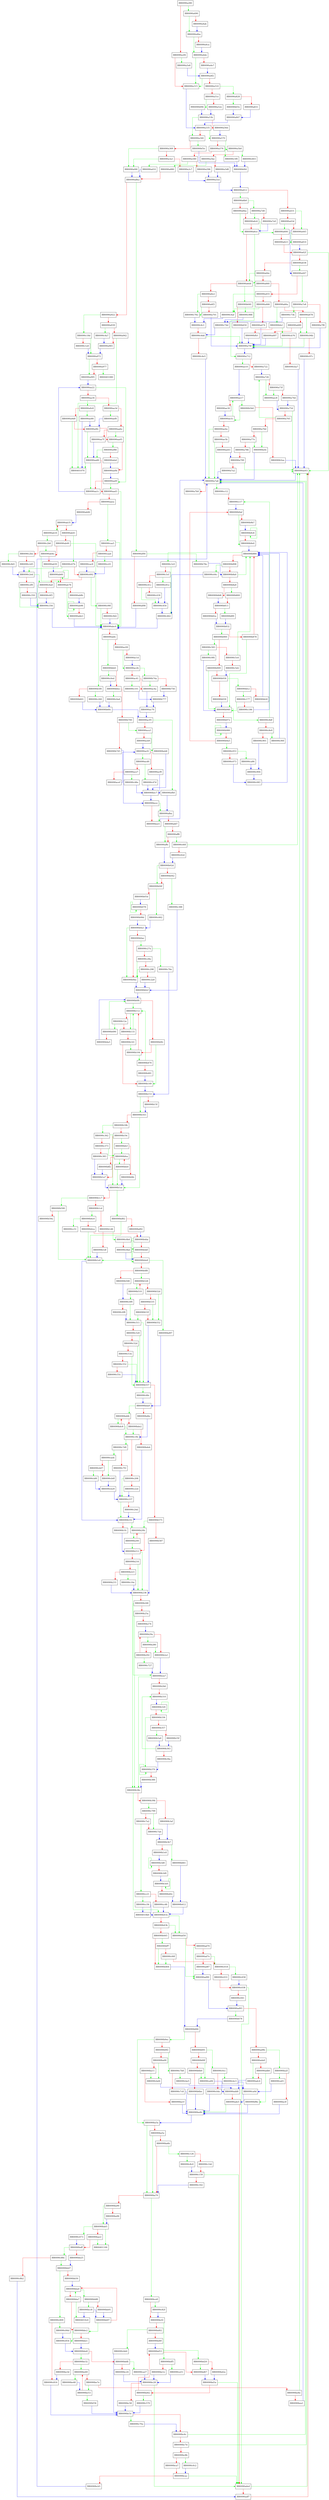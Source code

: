 digraph __printf_fp_l {
  node [shape="box"];
  graph [splines=ortho];
  BB0090a280 -> BB0090a490 [color="green"];
  BB0090a280 -> BB0090a2f4 [color="red"];
  BB0090a2f4 -> BB0090a5e8 [color="green"];
  BB0090a2f4 -> BB0090a315 [color="red"];
  BB0090a315 -> BB0090a335 [color="blue"];
  BB0090a335 -> BB0090a570 [color="green"];
  BB0090a335 -> BB0090a340 [color="red"];
  BB0090a340 -> BB0090bf3e [color="green"];
  BB0090a340 -> BB0090a369 [color="red"];
  BB0090a369 -> BB0090af48 [color="green"];
  BB0090a369 -> BB0090a3a1 [color="red"];
  BB0090a3a1 -> BB0090af48 [color="green"];
  BB0090a3a1 -> BB0090a3c7 [color="red"];
  BB0090a3c7 -> BB0090a3cd [color="blue"];
  BB0090a3cd -> BB0090a412 [color="blue"];
  BB0090a412 -> BB0090a6b0 [color="green"];
  BB0090a412 -> BB0090a431 [color="red"];
  BB0090a431 -> BB0090a445 [color="green"];
  BB0090a431 -> BB0090a43d [color="red"];
  BB0090a43d -> BB0090a600 [color="green"];
  BB0090a43d -> BB0090a445 [color="red"];
  BB0090a445 -> BB0090a447 [color="blue"];
  BB0090a447 -> BB0090a7e8 [color="green"];
  BB0090a447 -> BB0090a455 [color="red"];
  BB0090a455 -> BB0090c4af [color="green"];
  BB0090a455 -> BB0090a466 [color="red"];
  BB0090a466 -> BB0090c4af [color="green"];
  BB0090a466 -> BB0090a474 [color="red"];
  BB0090a474 -> BB0090a70f [color="blue"];
  BB0090a490 -> BB0090a4ba [color="green"];
  BB0090a490 -> BB0090a4ab [color="red"];
  BB0090a4ab -> BB0090a4ba [color="blue"];
  BB0090a4ba -> BB0090a4de [color="green"];
  BB0090a4ba -> BB0090a4ca [color="red"];
  BB0090a4ca -> BB0090a4de [color="blue"];
  BB0090a4de -> BB0090a315 [color="green"];
  BB0090a4de -> BB0090a4e7 [color="red"];
  BB0090a4e7 -> BB0090a4f2 [color="blue"];
  BB0090a4f2 -> BB0090a315 [color="green"];
  BB0090a4f2 -> BB0090a510 [color="red"];
  BB0090a510 -> BB0090a828 [color="green"];
  BB0090a510 -> BB0090a51e [color="red"];
  BB0090a51e -> BB0090bf06 [color="green"];
  BB0090a51e -> BB0090a52e [color="red"];
  BB0090a52e -> BB0090a53b [color="blue"];
  BB0090a53b -> BB0090a340 [color="green"];
  BB0090a53b -> BB0090a56d [color="red"];
  BB0090a56d -> BB0090a570 [color="blue"];
  BB0090a570 -> BB0090a5b0 [color="green"];
  BB0090a570 -> BB0090a576 [color="red"];
  BB0090a576 -> BB0090c5f0 [color="green"];
  BB0090a576 -> BB0090a580 [color="red"];
  BB0090a580 -> BB0090ad10 [color="green"];
  BB0090a580 -> BB0090a596 [color="red"];
  BB0090a596 -> BB0090a3cd [color="blue"];
  BB0090a5b0 -> BB0090c603 [color="green"];
  BB0090a5b0 -> BB0090a5be [color="red"];
  BB0090a5be -> BB0090a880 [color="green"];
  BB0090a5be -> BB0090a5d8 [color="red"];
  BB0090a5d8 -> BB0090a3cd [color="blue"];
  BB0090a5e8 -> BB0090a4f2 [color="blue"];
  BB0090a600 -> BB0090a810 [color="green"];
  BB0090a600 -> BB0090a623 [color="red"];
  BB0090a623 -> BB0090a62f [color="red"];
  BB0090a62f -> BB0090ae03 [color="green"];
  BB0090a62f -> BB0090a638 [color="red"];
  BB0090a638 -> BB0090a447 [color="green"];
  BB0090a638 -> BB0090a64e [color="red"];
  BB0090a64e -> BB0090a6d4 [color="green"];
  BB0090a64e -> BB0090a660 [color="red"];
  BB0090a660 -> BB0090a712 [color="green"];
  BB0090a660 -> BB0090a66a [color="red"];
  BB0090a66a -> BB0090bfa1 [color="green"];
  BB0090a66a -> BB0090a678 [color="red"];
  BB0090a678 -> BB0090c94b [color="green"];
  BB0090a678 -> BB0090a689 [color="red"];
  BB0090a689 -> BB0090c94b [color="green"];
  BB0090a689 -> BB0090a697 [color="red"];
  BB0090a697 -> BB0090a70f [color="blue"];
  BB0090a6b0 -> BB0090a7d0 [color="green"];
  BB0090a6b0 -> BB0090a6ba [color="red"];
  BB0090a6ba -> BB0090a6ce [color="green"];
  BB0090a6ba -> BB0090a6c6 [color="red"];
  BB0090a6c6 -> BB0090a600 [color="green"];
  BB0090a6c6 -> BB0090a6ce [color="red"];
  BB0090a6ce -> BB0090a660 [color="green"];
  BB0090a6ce -> BB0090a6d4 [color="red"];
  BB0090a6d4 -> BB0090b640 [color="green"];
  BB0090a6d4 -> BB0090a6e2 [color="red"];
  BB0090a6e2 -> BB0090c782 [color="green"];
  BB0090a6e2 -> BB0090a6f3 [color="red"];
  BB0090a6f3 -> BB0090c782 [color="green"];
  BB0090a6f3 -> BB0090a701 [color="red"];
  BB0090a701 -> BB0090a70f [color="blue"];
  BB0090a70f -> BB0090a712 [color="blue"];
  BB0090a712 -> BB0090ae10 [color="green"];
  BB0090a712 -> BB0090a722 [color="red"];
  BB0090a722 -> BB0090a726 [color="blue"];
  BB0090a726 -> BB0090aec8 [color="green"];
  BB0090a726 -> BB0090a73f [color="red"];
  BB0090a73f -> BB0090aec8 [color="green"];
  BB0090a73f -> BB0090a74d [color="red"];
  BB0090a74d -> BB0090a75d [color="blue"];
  BB0090a75d -> BB0090ae03 [color="green"];
  BB0090a75d -> BB0090a765 [color="red"];
  BB0090a765 -> BB0090a726 [color="green"];
  BB0090a765 -> BB0090a76d [color="red"];
  BB0090a76d -> BB0090befe [color="green"];
  BB0090a76d -> BB0090a77e [color="red"];
  BB0090a77e -> BB0090befe [color="green"];
  BB0090a77e -> BB0090a786 [color="red"];
  BB0090a786 -> BB0090a799 [color="red"];
  BB0090a799 -> BB0090ae03 [color="green"];
  BB0090a799 -> BB0090a7a2 [color="red"];
  BB0090a7a2 -> BB0090a7a6 [color="blue"];
  BB0090a7a6 -> BB0090cc12 [color="green"];
  BB0090a7a6 -> BB0090a7b9 [color="red"];
  BB0090a7d0 -> BB0090a6c6 [color="green"];
  BB0090a7d0 -> BB0090a7e0 [color="red"];
  BB0090a7e0 -> BB0090a6ce [color="blue"];
  BB0090a7e8 -> BB0090c73b [color="green"];
  BB0090a7e8 -> BB0090a7f8 [color="red"];
  BB0090a7f8 -> BB0090a70f [color="blue"];
  BB0090a810 -> BB0090a62f [color="blue"];
  BB0090a828 -> BB0090bf1b [color="green"];
  BB0090a828 -> BB0090a831 [color="red"];
  BB0090a831 -> BB0090a847 [color="blue"];
  BB0090a847 -> BB0090a335 [color="blue"];
  BB0090a880 -> BB0090a8b2 [color="red"];
  BB0090a8b2 -> BB0090af00 [color="green"];
  BB0090a8b2 -> BB0090a922 [color="red"];
  BB0090a922 -> BB0090c18d [color="green"];
  BB0090a922 -> BB0090a939 [color="red"];
  BB0090a939 -> BB0090c4a7 [color="green"];
  BB0090a939 -> BB0090a942 [color="red"];
  BB0090a942 -> BB00401070 [color="green"];
  BB0090a942 -> BB0090a965 [color="red"];
  BB0090a965 -> BB0090a972 [color="blue"];
  BB0090a972 -> BB0090a995 [color="green"];
  BB0090a972 -> BB0090a977 [color="red"];
  BB0090a977 -> BB00401080 [color="green"];
  BB0090a977 -> BB0090a995 [color="red"];
  BB0090a995 -> BB0090aa22 [color="blue"];
  BB0090a9c8 -> BB0090ae80 [color="green"];
  BB0090a9c8 -> BB0090a9d9 [color="red"];
  BB0090a9d9 -> BB00401070 [color="green"];
  BB0090a9d9 -> BB0090a9fc [color="red"];
  BB0090a9fc -> BB0090aa80 [color="green"];
  BB0090a9fc -> BB0090aa05 [color="red"];
  BB0090aa05 -> BB0090af88 [color="green"];
  BB0090aa05 -> BB0090aa0b [color="red"];
  BB0090aa0b -> BB0090aa0f [color="blue"];
  BB0090aa0f -> BB0090aad3 [color="green"];
  BB0090aa0f -> BB0090aa1c [color="red"];
  BB0090aa1c -> BB0090aa22 [color="blue"];
  BB0090aa22 -> BB0090aa0f [color="green"];
  BB0090aa22 -> BB0090aa34 [color="red"];
  BB0090aa34 -> BB0090a9c8 [color="green"];
  BB0090aa34 -> BB0090aa3d [color="red"];
  BB0090aa3d -> BB0090aef0 [color="green"];
  BB0090aa3d -> BB0090aa6e [color="red"];
  BB0090aa6e -> BB0090aa05 [color="green"];
  BB0090aa6e -> BB0090aa7f [color="red"];
  BB0090aa7f -> BB0090aa80 [color="blue"];
  BB0090aa80 -> BB00401070 [color="green"];
  BB0090aa80 -> BB0090aa1c [color="green"];
  BB0090aa80 -> BB0090aad3 [color="red"];
  BB0090aad3 -> BB0090abc0 [color="green"];
  BB0090aad3 -> BB0090aaea [color="red"];
  BB0090aaea -> BB0090caa5 [color="green"];
  BB0090aaea -> BB0090ab06 [color="red"];
  BB0090ab06 -> BB0090ab35 [color="blue"];
  BB0090ab18 -> BB0090c2b6 [color="green"];
  BB0090ab18 -> BB0090ab35 [color="red"];
  BB0090ab35 -> BB0090ab18 [color="green"];
  BB0090ab35 -> BB0090ab41 [color="red"];
  BB0090ab41 -> BB0090c67b [color="green"];
  BB0090ab41 -> BB0090ab49 [color="red"];
  BB0090ab49 -> BB0090abc0 [color="green"];
  BB0090ab49 -> BB0090ab4e [color="red"];
  BB0090ab4e -> BB0090ab78 [color="green"];
  BB0090ab4e -> BB0090ab59 [color="red"];
  BB0090ab59 -> BB0090ab60 [color="blue"];
  BB0090ab60 -> BB0090ab60 [color="green"];
  BB0090ab60 -> BB0090ab78 [color="red"];
  BB0090ab78 -> BB0090abb3 [color="green"];
  BB0090ab78 -> BB0090ab8b [color="red"];
  BB0090ab8b -> BB0090ab98 [color="blue"];
  BB0090ab98 -> BB0090ab98 [color="green"];
  BB0090ab98 -> BB0090abb3 [color="red"];
  BB0090abb3 -> BB0090abc0 [color="blue"];
  BB0090abc0 -> BB0090b5f0 [color="green"];
  BB0090abc0 -> BB0090abfc [color="red"];
  BB0090abfc -> BB0090b6d1 [color="green"];
  BB0090abfc -> BB0090ac09 [color="red"];
  BB0090ac09 -> BB0090ac2b [color="green"];
  BB0090ac09 -> BB0090ac1d [color="red"];
  BB0090ac1d -> BB0090ac2b [color="blue"];
  BB0090ac2b -> BB0090b74a [color="green"];
  BB0090ac2b -> BB0090ac41 [color="red"];
  BB0090ac41 -> BB0090c101 [color="green"];
  BB0090ac41 -> BB0090ac4a [color="red"];
  BB0090ac4a -> BB0090ac79 [color="blue"];
  BB0090ac79 -> BB0090ac95 [color="blue"];
  BB0090ac95 -> BB0090afb0 [color="green"];
  BB0090ac95 -> BB0090aca3 [color="red"];
  BB0090aca3 -> BB0090beb8 [color="green"];
  BB0090aca3 -> BB0090acb9 [color="red"];
  BB0090acb9 -> BB0090acf2 [color="blue"];
  BB0090acd0 -> BB0090c47d [color="green"];
  BB0090acd0 -> BB0090ace7 [color="red"];
  BB0090ace7 -> BB0090c48e [color="green"];
  BB0090ace7 -> BB0090acef [color="red"];
  BB0090acef -> BB0090acf2 [color="blue"];
  BB0090acf2 -> BB0090acd0 [color="green"];
  BB0090acf2 -> BB0090acf9 [color="red"];
  BB0090acf9 -> BB0090bec7 [color="blue"];
  BB0090ad10 -> BB0090a8b2 [color="blue"];
  BB0090ad50 -> BB0090ad90 [color="green"];
  BB0090ad50 -> BB0090ad70 [color="red"];
  BB0090ad70 -> BB0090ad90 [color="green"];
  BB0090ad70 -> BB0090ad7e [color="red"];
  BB0090ad7e -> BB0090c018 [color="green"];
  BB0090ad7e -> BB0090ad87 [color="red"];
  BB0090ad87 -> BB0090ad90 [color="blue"];
  BB0090ad90 -> BB0090ad93 [color="blue"];
  BB0090ad93 -> BB0090b678 [color="green"];
  BB0090ad93 -> BB0090ad9b [color="red"];
  BB0090ad9b -> BB0090ba2f [color="green"];
  BB0090ad9b -> BB0090ada9 [color="red"];
  BB0090ada9 -> BB0090adc4 [color="green"];
  BB0090ada9 -> BB0090adb6 [color="red"];
  BB0090adb6 -> BB0090bf8e [color="green"];
  BB0090adb6 -> BB0090adc4 [color="red"];
  BB0090adc4 -> BB0090add0 [color="blue"];
  BB0090add0 -> BB0090ade5 [color="red"];
  BB0090ade5 -> BB0090ba4b [color="green"];
  BB0090ade5 -> BB0090aded [color="red"];
  BB0090aded -> BB0090ae03 [color="green"];
  BB0090aded -> BB0090adf7 [color="red"];
  BB0090adf7 -> BB0090ae03 [color="red"];
  BB0090ae03 -> BB0090a7a6 [color="blue"];
  BB0090ae10 -> BB0090ae17 [color="blue"];
  BB0090ae17 -> BB0090b5b0 [color="green"];
  BB0090ae17 -> BB0090ae30 [color="red"];
  BB0090ae30 -> BB0090ae3c [color="blue"];
  BB0090ae3c -> BB0090ae17 [color="green"];
  BB0090ae3c -> BB0090ae4a [color="red"];
  BB0090ae4a -> BB0090a7a6 [color="green"];
  BB0090ae4a -> BB0090ae5b [color="red"];
  BB0090ae5b -> BB0090a7a6 [color="green"];
  BB0090ae5b -> BB0090ae63 [color="red"];
  BB0090ae63 -> BB0090a799 [color="blue"];
  BB0090ae80 -> BB00401070 [color="blue"];
  BB0090ae80 -> BB0090a9fc [color="blue"];
  BB0090aec8 -> BB0090a75d [color="blue"];
  BB0090aef0 -> BB0090a9fc [color="blue"];
  BB0090af00 -> BB0090b78e [color="green"];
  BB0090af00 -> BB0090af08 [color="red"];
  BB0090af08 -> BB0090abc0 [color="blue"];
  BB0090af48 -> BB0090a8b2 [color="blue"];
  BB0090af88 -> BB0090aa80 [color="green"];
  BB0090af88 -> BB0090afa4 [color="red"];
  BB0090afa4 -> BB0090aa0b [color="blue"];
  BB0090afb0 -> BB0090afba [color="blue"];
  BB0090afba -> BB0090bee5 [color="green"];
  BB0090afba -> BB0090afd7 [color="red"];
  BB0090afd7 -> BB0090affe [color="green"];
  BB0090afd7 -> BB0090aff6 [color="red"];
  BB0090aff6 -> BB0090c60f [color="green"];
  BB0090aff6 -> BB0090affe [color="red"];
  BB0090affe -> BB0090b02d [color="blue"];
  BB0090b02d -> BB0090b04f [color="green"];
  BB0090b02d -> BB0090b042 [color="red"];
  BB0090b042 -> BB0090c388 [color="green"];
  BB0090b042 -> BB0090b04f [color="red"];
  BB0090b04f -> BB0090c662 [color="green"];
  BB0090b04f -> BB0090b05d [color="red"];
  BB0090b05d -> BB0090b078 [color="blue"];
  BB0090b078 -> BB0090b078 [color="green"];
  BB0090b078 -> BB0090b08d [color="red"];
  BB0090b08d -> BB0090b0a1 [color="blue"];
  BB0090b0a1 -> BB0090b0be [color="green"];
  BB0090b0a1 -> BB0090b0ae [color="red"];
  BB0090b0ae -> BB0090c27a [color="green"];
  BB0090b0ae -> BB0090b0be [color="red"];
  BB0090b0be -> BB0090b0cf [color="blue"];
  BB0090b0cf -> BB0090b0f4 [color="blue"];
  BB0090b0f4 -> BB0090b112 [color="green"];
  BB0090b0f4 -> BB0090b0fc [color="red"];
  BB0090b0fc -> BB0090b149 [color="green"];
  BB0090b0fc -> BB0090b104 [color="red"];
  BB0090b104 -> BB0090b470 [color="green"];
  BB0090b104 -> BB0090b112 [color="red"];
  BB0090b112 -> BB0090b133 [color="green"];
  BB0090b112 -> BB0090b12a [color="red"];
  BB0090b12a -> BB0090b490 [color="green"];
  BB0090b12a -> BB0090b133 [color="red"];
  BB0090b133 -> BB0090b112 [color="green"];
  BB0090b133 -> BB0090b141 [color="red"];
  BB0090b141 -> BB0090b104 [color="green"];
  BB0090b141 -> BB0090b149 [color="red"];
  BB0090b149 -> BB0090b153 [color="blue"];
  BB0090b153 -> BB0090b163 [color="green"];
  BB0090b153 -> BB0090b15f [color="red"];
  BB0090b15f -> BB0090b163 [color="blue"];
  BB0090b163 -> BB0090b1ac [color="green"];
  BB0090b163 -> BB0090b18b [color="red"];
  BB0090b18b -> BB0090c362 [color="green"];
  BB0090b18b -> BB0090b19c [color="red"];
  BB0090b19c -> BB0090bfcf [color="green"];
  BB0090b19c -> BB0090b1a7 [color="red"];
  BB0090b1a7 -> BB0090b1ac [color="blue"];
  BB0090b1ac -> BB0090bd82 [color="green"];
  BB0090b1ac -> BB0090b1c7 [color="red"];
  BB0090b1c7 -> BB0090b590 [color="green"];
  BB0090b1c7 -> BB0090b1cd [color="red"];
  BB0090b1cd -> BB0090b4c0 [color="green"];
  BB0090b1cd -> BB0090b1d6 [color="red"];
  BB0090b1d6 -> BB0090c0b4 [color="green"];
  BB0090b1d6 -> BB0090b1df [color="red"];
  BB0090b1df -> BB0090b1e0 [color="blue"];
  BB0090b1e0 -> BB0090b1f2 [color="blue"];
  BB0090b1f2 -> BB0090b20b [color="green"];
  BB0090b1f2 -> BB0090b1fc [color="red"];
  BB0090b1fc -> BB0090b212 [color="blue"];
  BB0090b200 -> BB0090b212 [color="green"];
  BB0090b200 -> BB0090b20b [color="red"];
  BB0090b20b -> BB0090b200 [color="green"];
  BB0090b20b -> BB0090b212 [color="red"];
  BB0090b212 -> BB0090b238 [color="green"];
  BB0090b212 -> BB0090b216 [color="red"];
  BB0090b216 -> BB0090b238 [color="green"];
  BB0090b216 -> BB0090b223 [color="red"];
  BB0090b223 -> BB0090c16e [color="green"];
  BB0090b223 -> BB0090b233 [color="red"];
  BB0090b233 -> BB0090b238 [color="blue"];
  BB0090b238 -> BB0090b38c [color="green"];
  BB0090b238 -> BB0090b248 [color="red"];
  BB0090b248 -> BB0090b2a7 [color="green"];
  BB0090b248 -> BB0090b25a [color="red"];
  BB0090b25a -> BB0090b38c [color="green"];
  BB0090b25a -> BB0090b274 [color="red"];
  BB0090b274 -> BB0090b29a [color="blue"];
  BB0090b280 -> BB0090b2a1 [color="green"];
  BB0090b280 -> BB0090b292 [color="red"];
  BB0090b292 -> BB0090c727 [color="green"];
  BB0090b292 -> BB0090b29a [color="red"];
  BB0090b29a -> BB0090b280 [color="green"];
  BB0090b29a -> BB0090b2a1 [color="red"];
  BB0090b2a1 -> BB0090b2a7 [color="blue"];
  BB0090b2a7 -> BB0090b38c [color="green"];
  BB0090b2a7 -> BB0090b2b6 [color="red"];
  BB0090b2b6 -> BB0090b310 [color="red"];
  BB0090b310 -> BB0090b320 [color="blue"];
  BB0090b320 -> BB0090b320 [color="green"];
  BB0090b320 -> BB0090b336 [color="red"];
  BB0090b336 -> BB0090b370 [color="green"];
  BB0090b336 -> BB0090b357 [color="red"];
  BB0090b357 -> BB0090b5a0 [color="green"];
  BB0090b357 -> BB0090b35f [color="red"];
  BB0090b35f -> BB0090b363 [color="blue"];
  BB0090b363 -> BB0090b310 [color="green"];
  BB0090b363 -> BB0090b36a [color="red"];
  BB0090b36a -> BB0090b370 [color="blue"];
  BB0090b370 -> BB0090b370 [color="green"];
  BB0090b370 -> BB0090b388 [color="red"];
  BB0090b388 -> BB0090b38c [color="blue"];
  BB0090b38c -> BB0090b41b [color="green"];
  BB0090b38c -> BB0090b39b [color="red"];
  BB0090b39b -> BB0090c799 [color="green"];
  BB0090b39b -> BB0090b3af [color="red"];
  BB0090b3af -> BB0090b3b7 [color="blue"];
  BB0090b3b7 -> BB0090b661 [color="green"];
  BB0090b3b7 -> BB0090b3c8 [color="red"];
  BB0090b3c8 -> BB0090b3d0 [color="blue"];
  BB0090b3d0 -> BB0090b3d0 [color="green"];
  BB0090b3d0 -> BB0090b3d9 [color="red"];
  BB0090b3d9 -> BB0090b3e0 [color="blue"];
  BB0090b3e0 -> BB0090b3e0 [color="green"];
  BB0090b3e0 -> BB0090b40c [color="red"];
  BB0090b40c -> BB0090b412 [color="blue"];
  BB0090b412 -> BB0090b41b [color="blue"];
  BB0090b41b -> BB0090ad50 [color="green"];
  BB0090b41b -> BB0090b43b [color="red"];
  BB0090b43b -> BB0090ad50 [color="green"];
  BB0090b43b -> BB0090b445 [color="red"];
  BB0090b445 -> BB0090bff7 [color="green"];
  BB0090b445 -> BB0090b464 [color="red"];
  BB0090b464 -> BB0090b684 [color="blue"];
  BB0090b470 -> BB0090b112 [color="green"];
  BB0090b470 -> BB0090b481 [color="red"];
  BB0090b481 -> BB0090b149 [color="blue"];
  BB0090b490 -> BB0090b0f4 [color="green"];
  BB0090b490 -> BB0090b4a5 [color="red"];
  BB0090b4a5 -> BB0090b0f4 [color="blue"];
  BB0090b4c0 -> BB0090cc51 [color="green"];
  BB0090b4c0 -> BB0090b4ca [color="red"];
  BB0090b4ca -> BB0090b1e0 [color="green"];
  BB0090b4ca -> BB0090b4da [color="red"];
  BB0090b4da -> BB0090b4e8 [color="green"];
  BB0090b4da -> BB0090b4df [color="red"];
  BB0090b4df -> BB0090b1e0 [color="green"];
  BB0090b4df -> BB0090b4e8 [color="red"];
  BB0090b4e8 -> BB0090bd97 [color="green"];
  BB0090b4e8 -> BB0090b4f8 [color="red"];
  BB0090b4f8 -> BB0090b528 [color="green"];
  BB0090b4f8 -> BB0090b508 [color="red"];
  BB0090b508 -> BB0090c4f0 [color="blue"];
  BB0090b510 -> BB0090c4f0 [color="green"];
  BB0090b510 -> BB0090b528 [color="red"];
  BB0090b528 -> BB0090b510 [color="green"];
  BB0090b528 -> BB0090b52d [color="red"];
  BB0090b52d -> BB0090b552 [color="green"];
  BB0090b52d -> BB0090b535 [color="red"];
  BB0090b535 -> BB0090b552 [color="green"];
  BB0090b535 -> BB0090b53f [color="red"];
  BB0090b53f -> BB0090c511 [color="green"];
  BB0090b53f -> BB0090b552 [color="red"];
  BB0090b552 -> BB0090b557 [color="blue"];
  BB0090b557 -> BB0090c6fe [color="green"];
  BB0090b557 -> BB0090b575 [color="red"];
  BB0090b575 -> BB0090b20b [color="green"];
  BB0090b575 -> BB0090b587 [color="red"];
  BB0090b587 -> BB0090b238 [color="blue"];
  BB0090b590 -> BB0090b1e0 [color="green"];
  BB0090b590 -> BB0090b59a [color="red"];
  BB0090b5a0 -> BB0090b363 [color="blue"];
  BB0090b5b0 -> BB0090ae3c [color="green"];
  BB0090b5b0 -> BB0090b5ea [color="red"];
  BB0090b5ea -> BB0090ae03 [color="blue"];
  BB0090b5f0 -> BB0090c260 [color="green"];
  BB0090b5f0 -> BB0090b601 [color="red"];
  BB0090b601 -> BB0090b60c [color="blue"];
  BB0090b60c -> BB0090ac95 [color="blue"];
  BB0090b640 -> BB0090c988 [color="green"];
  BB0090b640 -> BB0090b650 [color="red"];
  BB0090b650 -> BB0090a70f [color="blue"];
  BB0090b661 -> BB0090b412 [color="blue"];
  BB0090b678 -> BB0090b684 [color="blue"];
  BB0090b684 -> BB0090b9ec [color="green"];
  BB0090b684 -> BB0090b691 [color="red"];
  BB0090b691 -> BB0090c0cc [color="green"];
  BB0090b691 -> BB0090b69f [color="red"];
  BB0090b69f -> BB0090ca94 [color="green"];
  BB0090b69f -> BB0090b6b0 [color="red"];
  BB0090b6b0 -> BB0090ca94 [color="green"];
  BB0090b6b0 -> BB0090b6be [color="red"];
  BB0090b6be -> BB0090ba4b [color="blue"];
  BB0090b6d1 -> BB0090c0ed [color="green"];
  BB0090b6d1 -> BB0090b6ec [color="red"];
  BB0090b6ec -> BB0090c0a4 [color="green"];
  BB0090b6ec -> BB0090b700 [color="red"];
  BB0090b700 -> BB0090aca3 [color="green"];
  BB0090b700 -> BB0090b745 [color="red"];
  BB0090b745 -> BB0090bece [color="blue"];
  BB0090b74a -> BB0090ac4a [color="green"];
  BB0090b74a -> BB0090b756 [color="red"];
  BB0090b756 -> BB0090b777 [color="blue"];
  BB0090b777 -> BB0090ac79 [color="blue"];
  BB0090b78e -> BB0090b8a0 [color="blue"];
  BB0090b800 -> BB0090b813 [color="red"];
  BB0090b813 -> BB0090b8f0 [color="green"];
  BB0090b813 -> BB0090b82a [color="red"];
  BB0090b82a -> BB0090b832 [color="blue"];
  BB0090b832 -> BB0090b900 [color="green"];
  BB0090b832 -> BB0090b878 [color="red"];
  BB0090b878 -> BB0090b940 [color="green"];
  BB0090b878 -> BB0090b884 [color="red"];
  BB0090b884 -> BB0090c3c0 [color="green"];
  BB0090b884 -> BB0090b898 [color="red"];
  BB0090b898 -> BB0090c64c [color="green"];
  BB0090b898 -> BB0090b8a0 [color="red"];
  BB0090b8a0 -> BB0090b884 [color="green"];
  BB0090b8a0 -> BB0090b8a9 [color="red"];
  BB0090b8a9 -> BB0090b800 [color="green"];
  BB0090b8a9 -> BB0090b8d6 [color="red"];
  BB0090b8d6 -> BB0090b813 [color="blue"];
  BB0090b8f0 -> BB0090b832 [color="blue"];
  BB0090b900 -> BB0090c583 [color="green"];
  BB0090b900 -> BB0090b909 [color="red"];
  BB0090b909 -> BB0090b940 [color="green"];
  BB0090b909 -> BB0090b930 [color="red"];
  BB0090b930 -> BB0090bfc2 [color="green"];
  BB0090b930 -> BB0090b939 [color="red"];
  BB0090b939 -> BB0090b940 [color="blue"];
  BB0090b940 -> BB0090c8df [color="green"];
  BB0090b940 -> BB0090b972 [color="red"];
  BB0090b972 -> BB0090b980 [color="blue"];
  BB0090b980 -> BB0090b980 [color="green"];
  BB0090b980 -> BB0090b9a5 [color="red"];
  BB0090b9a5 -> BB0090c053 [color="green"];
  BB0090b9a5 -> BB0090b9af [color="red"];
  BB0090b9af -> BB0090b9e0 [color="green"];
  BB0090b9af -> BB0090b9b7 [color="red"];
  BB0090b9b7 -> BB0090b9c8 [color="blue"];
  BB0090b9c8 -> BB0090b9c8 [color="green"];
  BB0090b9c8 -> BB0090b9e0 [color="red"];
  BB0090b9e0 -> BB0090b884 [color="blue"];
  BB0090b9ec -> BB0090ba5a [color="green"];
  BB0090b9ec -> BB0090b9f2 [color="red"];
  BB0090b9f2 -> BB0090c7b8 [color="green"];
  BB0090b9f2 -> BB0090ba00 [color="red"];
  BB0090ba00 -> BB0090cbd4 [color="green"];
  BB0090ba00 -> BB0090ba11 [color="red"];
  BB0090ba11 -> BB0090cbd4 [color="green"];
  BB0090ba11 -> BB0090ba1f [color="red"];
  BB0090ba1f -> BB0090ba4b [color="blue"];
  BB0090ba2f -> BB0090ca01 [color="green"];
  BB0090ba2f -> BB0090ba3f [color="red"];
  BB0090ba3f -> BB0090ba4b [color="blue"];
  BB0090ba4b -> BB0090ba5a [color="blue"];
  BB0090ba5a -> BB0090ba79 [color="green"];
  BB0090ba5a -> BB0090ba5e [color="red"];
  BB0090ba5e -> BB0090ba79 [color="green"];
  BB0090ba5e -> BB0090ba6b [color="red"];
  BB0090ba6b -> BB0090c126 [color="green"];
  BB0090ba6b -> BB0090ba79 [color="red"];
  BB0090ba79 -> BB0090bce8 [color="green"];
  BB0090ba79 -> BB0090ba90 [color="red"];
  BB0090ba90 -> BB0090bab5 [color="green"];
  BB0090ba90 -> BB0090ba96 [color="red"];
  BB0090ba96 -> BB0090bab5 [color="blue"];
  BB0090bab5 -> BB00401100 [color="green"];
  BB0090bab5 -> BB0090c473 [color="green"];
  BB0090bab5 -> BB0090bae2 [color="red"];
  BB0090bae2 -> BB00401100 [color="green"];
  BB0090bae2 -> BB0090baff [color="red"];
  BB0090baff -> BB0090c88c [color="green"];
  BB0090baff -> BB0090bb25 [color="red"];
  BB0090bb25 -> BB0090bb47 [color="blue"];
  BB0090bb47 -> BB0090c809 [color="green"];
  BB0090bb47 -> BB0090bb50 [color="red"];
  BB0090bb50 -> BB0090bba0 [color="blue"];
  BB0090bb88 -> BB0090bcc8 [color="green"];
  BB0090bb88 -> BB0090bb91 [color="red"];
  BB0090bb91 -> BB0090bb97 [color="blue"];
  BB0090bb97 -> BB0090bbc2 [color="green"];
  BB0090bb97 -> BB0090bba0 [color="red"];
  BB0090bba0 -> BB0090bb88 [color="green"];
  BB0090bba0 -> BB0090bba7 [color="red"];
  BB0090bba7 -> BB004010c0 [color="green"];
  BB0090bba7 -> BB0090bba0 [color="green"];
  BB0090bba7 -> BB0090bbc2 [color="red"];
  BB0090bbc2 -> BB0090c854 [color="green"];
  BB0090bbc2 -> BB0090bbe1 [color="red"];
  BB0090bbe1 -> BB0090bbe8 [color="blue"];
  BB0090bbe8 -> BB0090be32 [color="green"];
  BB0090bbe8 -> BB0090bbfb [color="red"];
  BB0090bbfb -> BB0090ca27 [color="green"];
  BB0090bbfb -> BB0090bc24 [color="red"];
  BB0090bc24 -> BB0090bc28 [color="blue"];
  BB0090bc28 -> BB0090aded [color="green"];
  BB0090bc28 -> BB0090bc58 [color="red"];
  BB0090bc58 -> BB0090bc5c [color="blue"];
  BB0090bc5c -> BB0090c70a [color="green"];
  BB0090bc5c -> BB0090bc6c [color="red"];
  BB0090bc6c -> BB0090a7a6 [color="green"];
  BB0090bc6c -> BB0090bc7d [color="red"];
  BB0090bc7d -> BB0090a7a6 [color="green"];
  BB0090bc7d -> BB0090bc8b [color="red"];
  BB0090bc8b -> BB0090c0c2 [color="green"];
  BB0090bc8b -> BB0090bca7 [color="red"];
  BB0090bca7 -> BB0090bcac [color="red"];
  BB0090bcac -> BB0090aded [color="green"];
  BB0090bcac -> BB0090bcb5 [color="red"];
  BB0090bcb5 -> BB0090a7a6 [color="blue"];
  BB0090bcc8 -> BB004010c0 [color="blue"];
  BB0090bcc8 -> BB0090bb97 [color="blue"];
  BB0090bce8 -> BB0090c82f [color="green"];
  BB0090bce8 -> BB0090bcf2 [color="red"];
  BB0090bcf2 -> BB0090bdf5 [color="green"];
  BB0090bcf2 -> BB0090bd02 [color="red"];
  BB0090bd02 -> BB0090cbb0 [color="green"];
  BB0090bd02 -> BB0090bd0f [color="red"];
  BB0090bd0f -> BB0090bd53 [color="blue"];
  BB0090bd20 -> BB0090bd67 [color="green"];
  BB0090bd20 -> BB0090bd2a [color="red"];
  BB0090bd2a -> BB0090bd3a [color="blue"];
  BB0090bd3a -> BB0090aded [color="green"];
  BB0090bd3a -> BB0090bd42 [color="red"];
  BB0090bd42 -> BB0090c570 [color="green"];
  BB0090bd42 -> BB0090bd53 [color="red"];
  BB0090bd53 -> BB0090bd20 [color="green"];
  BB0090bd53 -> BB0090bd67 [color="red"];
  BB0090bd67 -> BB0090bd3a [color="blue"];
  BB0090bd82 -> BB0090b1e0 [color="green"];
  BB0090bd82 -> BB0090bd92 [color="red"];
  BB0090bd92 -> BB0090b4da [color="blue"];
  BB0090bd97 -> BB0090bda9 [color="blue"];
  BB0090bda9 -> BB0090bddb [color="green"];
  BB0090bda9 -> BB0090bdbc [color="red"];
  BB0090bdbc -> BB0090c1fb [color="blue"];
  BB0090bdc8 -> BB0090c1fb [color="green"];
  BB0090bdc8 -> BB0090bddb [color="red"];
  BB0090bddb -> BB0090bdc8 [color="green"];
  BB0090bddb -> BB0090bde2 [color="red"];
  BB0090bde2 -> BB0090c1fb [color="green"];
  BB0090bde2 -> BB0090bdeb [color="red"];
  BB0090bdeb -> BB0090b1f2 [color="blue"];
  BB0090bdf5 -> BB0090ca51 [color="green"];
  BB0090bdf5 -> BB0090be1e [color="red"];
  BB0090be1e -> BB0090bc28 [color="blue"];
  BB0090be32 -> BB0090be69 [color="green"];
  BB0090be32 -> BB0090be3d [color="red"];
  BB0090be3d -> BB0090c816 [color="blue"];
  BB0090be48 -> BB0090be53 [color="blue"];
  BB0090be53 -> BB0090bf36 [color="green"];
  BB0090be53 -> BB0090be69 [color="red"];
  BB0090be69 -> BB0090be48 [color="green"];
  BB0090be69 -> BB0090be7e [color="red"];
  BB0090be7e -> BB0090be53 [color="green"];
  BB0090be7e -> BB0090be8e [color="red"];
  BB0090be8e -> BB0090ae03 [color="green"];
  BB0090be8e -> BB0090bea1 [color="red"];
  BB0090bea1 -> BB0090a7a6 [color="blue"];
  BB0090beb8 -> BB0090bec7 [color="blue"];
  BB0090bec7 -> BB0090bece [color="blue"];
  BB0090bece -> BB0090afba [color="green"];
  BB0090bece -> BB0090bee5 [color="red"];
  BB0090bee5 -> BB0090a7a6 [color="blue"];
  BB0090befe -> BB0090a7a6 [color="blue"];
  BB0090bf06 -> BB0090a53b [color="blue"];
  BB0090bf1b -> BB0090a847 [color="blue"];
  BB0090bf36 -> BB0090bc5c [color="blue"];
  BB0090bf3e -> BB0090bf44 [color="blue"];
  BB0090bf44 -> BB0090a412 [color="blue"];
  BB0090bf8e -> BB0090ba4b [color="blue"];
  BB0090bfa1 -> BB0090cb76 [color="green"];
  BB0090bfa1 -> BB0090bfb1 [color="red"];
  BB0090bfb1 -> BB0090a70f [color="blue"];
  BB0090bfc2 -> BB0090c177 [color="green"];
  BB0090bfc2 -> BB0090bfc8 [color="red"];
  BB0090bfc8 -> BB0090b884 [color="blue"];
  BB0090bfcf -> BB0090bfea [color="green"];
  BB0090bfcf -> BB0090bfdb [color="red"];
  BB0090bfdb -> BB0090b1ac [color="blue"];
  BB0090bfe0 -> BB0090b1ac [color="green"];
  BB0090bfe0 -> BB0090bfea [color="red"];
  BB0090bfea -> BB0090bfe0 [color="green"];
  BB0090bfea -> BB0090bff2 [color="red"];
  BB0090bff2 -> BB0090b1a7 [color="blue"];
  BB0090bff7 -> BB0090b464 [color="green"];
  BB0090bff7 -> BB0090c00f [color="red"];
  BB0090c00f -> BB0090b464 [color="green"];
  BB0090c00f -> BB0090c018 [color="red"];
  BB0090c018 -> BB0090c658 [color="green"];
  BB0090c018 -> BB0090c033 [color="red"];
  BB0090c033 -> BB0090c038 [color="red"];
  BB0090c038 -> BB0090aded [color="green"];
  BB0090c038 -> BB0090c041 [color="red"];
  BB0090c041 -> BB0090ad93 [color="blue"];
  BB0090c053 -> BB0090ca86 [color="green"];
  BB0090c053 -> BB0090c073 [color="red"];
  BB0090c073 -> BB0090c083 [color="blue"];
  BB0090c083 -> BB0090b884 [color="blue"];
  BB0090c0a4 -> BB0090b60c [color="blue"];
  BB0090c0b4 -> BB0090b4df [color="green"];
  BB0090c0b4 -> BB0090c0bd [color="red"];
  BB0090c0bd -> BB0090b4e8 [color="blue"];
  BB0090c0c2 -> BB0090bcac [color="blue"];
  BB0090c0cc -> BB0090cbc3 [color="green"];
  BB0090c0cc -> BB0090c0dc [color="red"];
  BB0090c0dc -> BB0090ba4b [color="blue"];
  BB0090c0ed -> BB0090b6ec [color="blue"];
  BB0090c101 -> BB0090b777 [color="blue"];
  BB0090c126 -> BB0090c8c0 [color="green"];
  BB0090c126 -> BB0090c14d [color="red"];
  BB0090c14d -> BB0090c159 [color="red"];
  BB0090c159 -> BB0090aded [color="green"];
  BB0090c159 -> BB0090c162 [color="red"];
  BB0090c162 -> BB0090ba79 [color="blue"];
  BB0090c16e -> BB0090b238 [color="blue"];
  BB0090c177 -> BB0090b940 [color="green"];
  BB0090c177 -> BB0090c186 [color="red"];
  BB0090c186 -> BB0090b884 [color="blue"];
  BB0090c18d -> BB0090a972 [color="green"];
  BB0090c18d -> BB0090c1e0 [color="red"];
  BB0090c1e0 -> BB0090a972 [color="blue"];
  BB0090c1fb -> BB0090c7d9 [color="green"];
  BB0090c1fb -> BB0090c208 [color="red"];
  BB0090c208 -> BB0090c237 [color="green"];
  BB0090c208 -> BB0090c22d [color="red"];
  BB0090c22d -> BB0090c237 [color="blue"];
  BB0090c237 -> BB0090b1f2 [color="green"];
  BB0090c237 -> BB0090c24d [color="red"];
  BB0090c24d -> BB0090b1f2 [color="blue"];
  BB0090c260 -> BB0090b60c [color="blue"];
  BB0090c27a -> BB0090c76e [color="green"];
  BB0090c27a -> BB0090c28a [color="red"];
  BB0090c28a -> BB0090b0be [color="green"];
  BB0090c28a -> BB0090c298 [color="red"];
  BB0090c298 -> BB0090b0be [color="green"];
  BB0090c298 -> BB0090c2a9 [color="red"];
  BB0090c2a9 -> BB0090b0cf [color="blue"];
  BB0090c2b6 -> BB0090ab4e [color="green"];
  BB0090c2b6 -> BB0090c2be [color="red"];
  BB0090c2be -> BB0090c8d1 [color="green"];
  BB0090c2be -> BB0090c2d5 [color="red"];
  BB0090c2d5 -> BB0090c2ed [color="blue"];
  BB0090c2ed -> BB0090c6a0 [color="green"];
  BB0090c2ed -> BB0090c2f9 [color="red"];
  BB0090c2f9 -> BB0090c356 [color="green"];
  BB0090c2f9 -> BB0090c350 [color="red"];
  BB0090c350 -> BB0090c356 [color="blue"];
  BB0090c356 -> BB0090abc0 [color="blue"];
  BB0090c362 -> BB0090b1ac [color="green"];
  BB0090c362 -> BB0090c373 [color="red"];
  BB0090c373 -> BB0090bfea [color="green"];
  BB0090c373 -> BB0090c383 [color="red"];
  BB0090c383 -> BB0090b1a7 [color="blue"];
  BB0090c388 -> BB0090b0cf [color="blue"];
  BB0090c3c0 -> BB0090c462 [color="green"];
  BB0090c3c0 -> BB0090c3cf [color="red"];
  BB0090c3cf -> BB0090c81e [color="green"];
  BB0090c3cf -> BB0090c41c [color="red"];
  BB0090c41c -> BB0090c450 [color="green"];
  BB0090c41c -> BB0090c439 [color="red"];
  BB0090c439 -> BB0090c450 [color="blue"];
  BB0090c450 -> BB0090c462 [color="blue"];
  BB0090c462 -> BB0090abc0 [color="blue"];
  BB0090c473 -> BB0090baff [color="blue"];
  BB0090c47d -> BB0090bec7 [color="blue"];
  BB0090c48e -> BB0090bec7 [color="blue"];
  BB0090c4a7 -> BB0090a965 [color="blue"];
  BB0090c4af -> BB0090c4c1 [color="blue"];
  BB0090c4c1 -> BB0090c4dd [color="red"];
  BB0090c4dd -> BB0090a70f [color="green"];
  BB0090c4dd -> BB0090c4e5 [color="red"];
  BB0090c4e5 -> BB0090a7a6 [color="blue"];
  BB0090c4f0 -> BB0090c511 [color="green"];
  BB0090c4f0 -> BB0090c4f8 [color="red"];
  BB0090c4f8 -> BB0090c511 [color="blue"];
  BB0090c511 -> BB0090b557 [color="green"];
  BB0090c511 -> BB0090c520 [color="red"];
  BB0090c520 -> BB0090b557 [color="green"];
  BB0090c520 -> BB0090c52d [color="red"];
  BB0090c52d -> BB0090b557 [color="green"];
  BB0090c52d -> BB0090c53e [color="red"];
  BB0090c53e -> BB0090b557 [color="green"];
  BB0090c53e -> BB0090c552 [color="red"];
  BB0090c552 -> BB0090b557 [color="green"];
  BB0090c552 -> BB0090c55c [color="red"];
  BB0090c55c -> BB0090b557 [color="blue"];
  BB0090c570 -> BB0090bc5c [color="blue"];
  BB0090c583 -> BB0090c9f4 [color="green"];
  BB0090c583 -> BB0090c5c6 [color="red"];
  BB0090c5c6 -> BB0090b884 [color="green"];
  BB0090c5c6 -> BB0090c5d2 [color="red"];
  BB0090c5d2 -> BB0090b930 [color="blue"];
  BB0090c5f0 -> BB0090bf44 [color="blue"];
  BB0090c603 -> BB0090bf44 [color="blue"];
  BB0090c60f -> BB0090ae03 [color="green"];
  BB0090c60f -> BB0090c62d [color="red"];
  BB0090c62d -> BB0090b02d [color="blue"];
  BB0090c64c -> BB0090c462 [color="blue"];
  BB0090c658 -> BB0090c038 [color="blue"];
  BB0090c662 -> BB0090b0a1 [color="blue"];
  BB0090c67b -> BB0090c2ed [color="green"];
  BB0090c67b -> BB0090c692 [color="red"];
  BB0090c692 -> BB0090c99f [color="green"];
  BB0090c692 -> BB0090c6a0 [color="red"];
  BB0090c6a0 -> BB0090c356 [color="green"];
  BB0090c6a0 -> BB0090c6f3 [color="red"];
  BB0090c6f3 -> BB0090c356 [color="blue"];
  BB0090c6fe -> BB0090bda9 [color="blue"];
  BB0090c70a -> BB0090bc6c [color="blue"];
  BB0090c727 -> BB0090b2a7 [color="blue"];
  BB0090c73b -> BB0090c74d [color="blue"];
  BB0090c74d -> BB0090c4dd [color="blue"];
  BB0090c76e -> BB0090b153 [color="blue"];
  BB0090c782 -> BB0090c4c1 [color="blue"];
  BB0090c799 -> BB0090c7ab [color="green"];
  BB0090c799 -> BB0090c7a2 [color="red"];
  BB0090c7a2 -> BB0090cc21 [color="green"];
  BB0090c7a2 -> BB0090c7ab [color="red"];
  BB0090c7ab -> BB0090b3b7 [color="blue"];
  BB0090c7b8 -> BB0090cbe5 [color="green"];
  BB0090c7b8 -> BB0090c7c8 [color="red"];
  BB0090c7c8 -> BB0090ba4b [color="blue"];
  BB0090c7d9 -> BB0090caeb [color="green"];
  BB0090c7d9 -> BB0090c7f2 [color="red"];
  BB0090c7f2 -> BB0090c237 [color="blue"];
  BB0090c809 -> BB0090c84d [color="green"];
  BB0090c809 -> BB0090c816 [color="red"];
  BB0090c816 -> BB0090bc5c [color="blue"];
  BB0090c81e -> BB0090c450 [color="blue"];
  BB0090c82f -> BB0090bcf2 [color="blue"];
  BB0090c84d -> BB0090c854 [color="blue"];
  BB0090c854 -> BB0090bbe8 [color="blue"];
  BB0090c88c -> BB0090bb47 [color="green"];
  BB0090c88c -> BB0090c8b2 [color="red"];
  BB0090c8b2 -> BB0090adf7 [color="blue"];
  BB0090c8c0 -> BB0090c159 [color="blue"];
  BB0090c8d1 -> BB0090c2ed [color="blue"];
  BB0090c8df -> BB0090cc17 [color="green"];
  BB0090c8df -> BB0090c8e9 [color="red"];
  BB0090c8e9 -> BB0090c90f [color="green"];
  BB0090c8e9 -> BB0090c901 [color="red"];
  BB0090c901 -> BB0090c904 [color="blue"];
  BB0090c904 -> BB0090c083 [color="blue"];
  BB0090c90f -> BB0090b884 [color="blue"];
  BB0090c94b -> BB0090a70f [color="green"];
  BB0090c94b -> BB0090c97c [color="red"];
  BB0090c97c -> BB0090ae03 [color="blue"];
  BB0090c988 -> BB0090c74d [color="blue"];
  BB0090c99f -> BB0090abc0 [color="green"];
  BB0090c99f -> BB0090c9d2 [color="red"];
  BB0090c9d2 -> BB0090abc0 [color="blue"];
  BB0090c9f4 -> BB0090b940 [color="blue"];
  BB0090ca01 -> BB0090ca0d [color="blue"];
  BB0090ca0d -> BB0090ade5 [color="blue"];
  BB0090ca27 -> BB0090bc28 [color="blue"];
  BB0090ca51 -> BB0090bc28 [color="blue"];
  BB0090ca86 -> BB0090c904 [color="blue"];
  BB0090ca94 -> BB0090add0 [color="blue"];
  BB0090caa5 -> BB0090abc0 [color="green"];
  BB0090caa5 -> BB0090caad [color="red"];
  BB0090caad -> BB0090cc01 [color="green"];
  BB0090caad -> BB0090cac8 [color="red"];
  BB0090cac8 -> BB0090c692 [color="blue"];
  BB0090caeb -> BB0090cb0f [color="green"];
  BB0090caeb -> BB0090cb07 [color="red"];
  BB0090cb07 -> BB0090cbf6 [color="green"];
  BB0090cb07 -> BB0090cb0f [color="red"];
  BB0090cb0f -> BB0090cb29 [color="blue"];
  BB0090cb29 -> BB0090c237 [color="blue"];
  BB0090cb76 -> BB0090a70f [color="green"];
  BB0090cb76 -> BB0090cba7 [color="red"];
  BB0090cba7 -> BB0090ae03 [color="blue"];
  BB0090cbb0 -> BB0090bc5c [color="blue"];
  BB0090cbc3 -> BB0090ca0d [color="blue"];
  BB0090cbd4 -> BB0090add0 [color="blue"];
  BB0090cbe5 -> BB0090ca0d [color="blue"];
  BB0090cbf6 -> BB0090cb29 [color="blue"];
  BB0090cc01 -> BB0090c692 [color="blue"];
  BB0090cc12 -> BB0090cc17 [color="red"];
  BB0090cc17 -> BB0090b9af [color="blue"];
  BB0090cc21 -> BB0090cc56 [color="green"];
  BB0090cc21 -> BB0090cc48 [color="red"];
  BB0090cc48 -> BB0090b41b [color="blue"];
  BB0090cc56 -> BB004010b0 [color="blue"];
  BB0090cc56 -> BB0090b41b [color="blue"];
}